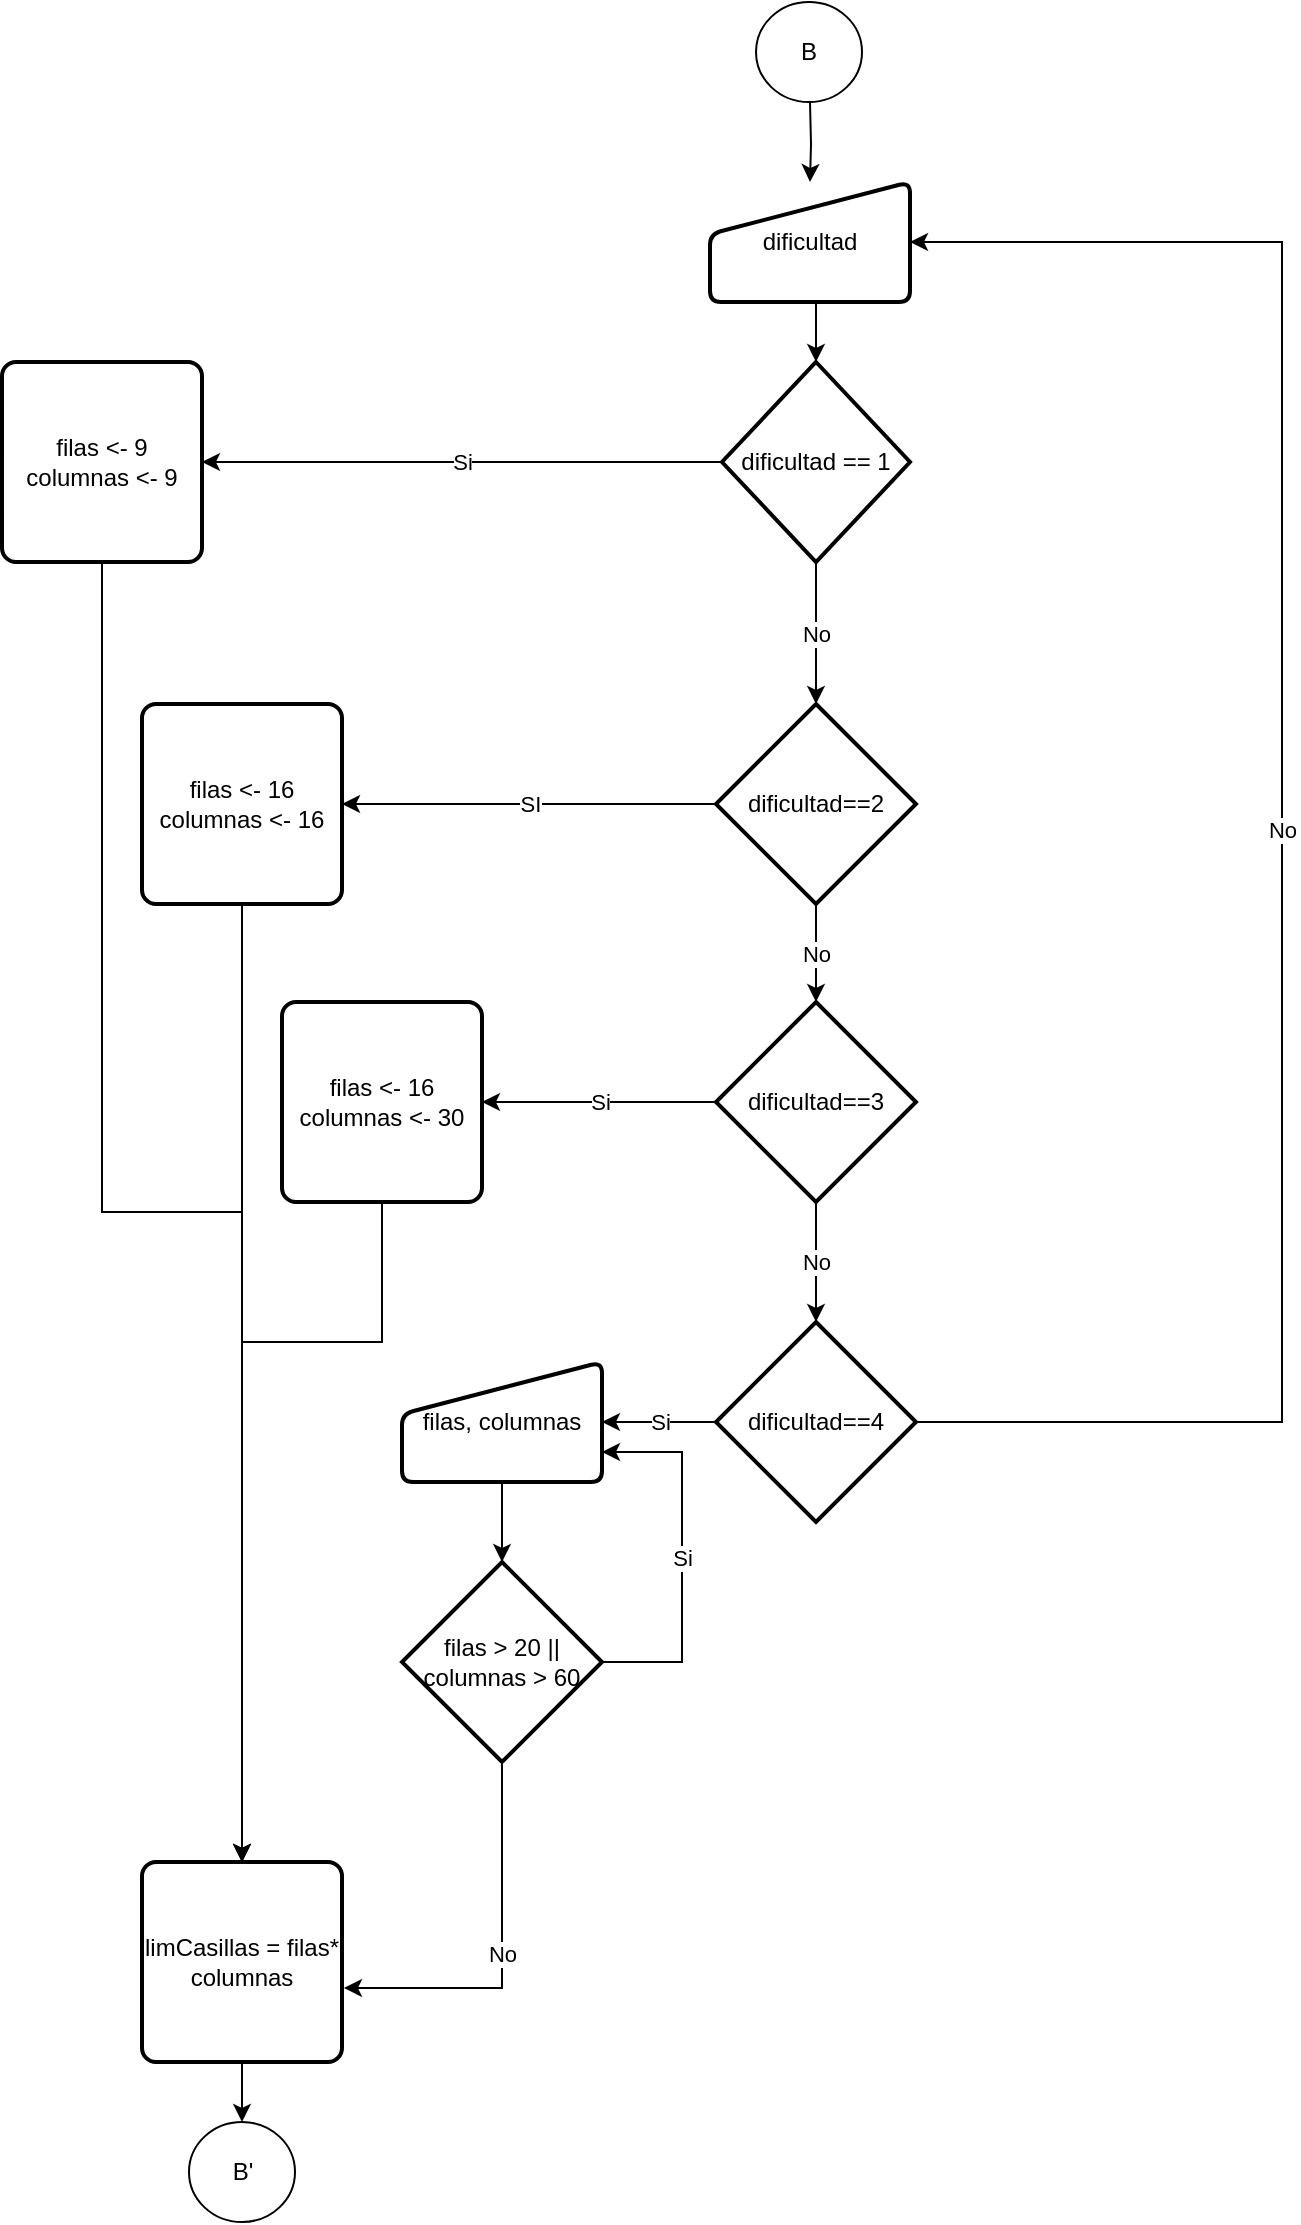 <mxfile version="14.6.10" type="device"><diagram id="Igkcwb_EZfZbR5xr2yGY" name="Página-1"><mxGraphModel dx="1422" dy="814" grid="1" gridSize="10" guides="1" tooltips="1" connect="1" arrows="1" fold="1" page="1" pageScale="1" pageWidth="827" pageHeight="1169" math="0" shadow="0"><root><mxCell id="0"/><mxCell id="1" parent="0"/><mxCell id="_ZcxGYaQ_hHHhd1uqzMs-3" style="edgeStyle=orthogonalEdgeStyle;rounded=0;orthogonalLoop=1;jettySize=auto;html=1;exitX=0.5;exitY=1;exitDx=0;exitDy=0;" parent="1" target="_ZcxGYaQ_hHHhd1uqzMs-2" edge="1"><mxGeometry relative="1" as="geometry"><mxPoint x="414" y="60" as="sourcePoint"/></mxGeometry></mxCell><mxCell id="_ZcxGYaQ_hHHhd1uqzMs-16" style="edgeStyle=orthogonalEdgeStyle;rounded=0;orthogonalLoop=1;jettySize=auto;html=1;exitX=0.5;exitY=1;exitDx=0;exitDy=0;entryX=0.5;entryY=0;entryDx=0;entryDy=0;entryPerimeter=0;" parent="1" source="_ZcxGYaQ_hHHhd1uqzMs-2" target="_ZcxGYaQ_hHHhd1uqzMs-4" edge="1"><mxGeometry relative="1" as="geometry"/></mxCell><mxCell id="_ZcxGYaQ_hHHhd1uqzMs-2" value="dificultad" style="html=1;strokeWidth=2;shape=manualInput;whiteSpace=wrap;rounded=1;size=26;arcSize=11;" parent="1" vertex="1"><mxGeometry x="364" y="100" width="100" height="60" as="geometry"/></mxCell><mxCell id="Y7JJqkImy00cbR_rN41Y-4" value="No" style="edgeStyle=orthogonalEdgeStyle;rounded=0;orthogonalLoop=1;jettySize=auto;html=1;entryX=0.5;entryY=0;entryDx=0;entryDy=0;entryPerimeter=0;" edge="1" parent="1" source="_ZcxGYaQ_hHHhd1uqzMs-4" target="Y7JJqkImy00cbR_rN41Y-3"><mxGeometry relative="1" as="geometry"/></mxCell><mxCell id="Y7JJqkImy00cbR_rN41Y-6" value="Si" style="edgeStyle=orthogonalEdgeStyle;rounded=0;orthogonalLoop=1;jettySize=auto;html=1;" edge="1" parent="1" source="_ZcxGYaQ_hHHhd1uqzMs-4" target="_ZcxGYaQ_hHHhd1uqzMs-6"><mxGeometry relative="1" as="geometry"/></mxCell><mxCell id="_ZcxGYaQ_hHHhd1uqzMs-4" value="dificultad == 1" style="strokeWidth=2;html=1;shape=mxgraph.flowchart.decision;whiteSpace=wrap;" parent="1" vertex="1"><mxGeometry x="370" y="190" width="94" height="100" as="geometry"/></mxCell><mxCell id="Y7JJqkImy00cbR_rN41Y-17" style="edgeStyle=orthogonalEdgeStyle;rounded=0;orthogonalLoop=1;jettySize=auto;html=1;entryX=0.5;entryY=0;entryDx=0;entryDy=0;" edge="1" parent="1" source="_ZcxGYaQ_hHHhd1uqzMs-6" target="_ZcxGYaQ_hHHhd1uqzMs-26"><mxGeometry relative="1" as="geometry"/></mxCell><mxCell id="_ZcxGYaQ_hHHhd1uqzMs-6" value="filas &amp;lt;- 9&lt;br&gt;columnas &amp;lt;- 9" style="rounded=1;whiteSpace=wrap;html=1;absoluteArcSize=1;arcSize=14;strokeWidth=2;" parent="1" vertex="1"><mxGeometry x="10" y="190" width="100" height="100" as="geometry"/></mxCell><mxCell id="Y7JJqkImy00cbR_rN41Y-18" style="edgeStyle=orthogonalEdgeStyle;rounded=0;orthogonalLoop=1;jettySize=auto;html=1;" edge="1" parent="1" source="_ZcxGYaQ_hHHhd1uqzMs-8"><mxGeometry relative="1" as="geometry"><mxPoint x="130" y="940" as="targetPoint"/></mxGeometry></mxCell><mxCell id="_ZcxGYaQ_hHHhd1uqzMs-8" value="filas &amp;lt;- 16&lt;br&gt;columnas &amp;lt;- 16" style="rounded=1;whiteSpace=wrap;html=1;absoluteArcSize=1;arcSize=14;strokeWidth=2;" parent="1" vertex="1"><mxGeometry x="80" y="361" width="100" height="100" as="geometry"/></mxCell><mxCell id="_ZcxGYaQ_hHHhd1uqzMs-12" style="edgeStyle=orthogonalEdgeStyle;rounded=0;orthogonalLoop=1;jettySize=auto;html=1;exitX=0.5;exitY=1;exitDx=0;exitDy=0;entryX=0.5;entryY=0;entryDx=0;entryDy=0;entryPerimeter=0;" parent="1" source="_ZcxGYaQ_hHHhd1uqzMs-10" target="_ZcxGYaQ_hHHhd1uqzMs-11" edge="1"><mxGeometry relative="1" as="geometry"/></mxCell><mxCell id="Y7JJqkImy00cbR_rN41Y-14" value="Si" style="edgeStyle=orthogonalEdgeStyle;rounded=0;orthogonalLoop=1;jettySize=auto;html=1;entryX=1;entryY=0.75;entryDx=0;entryDy=0;" edge="1" parent="1" source="_ZcxGYaQ_hHHhd1uqzMs-11" target="_ZcxGYaQ_hHHhd1uqzMs-10"><mxGeometry relative="1" as="geometry"><mxPoint x="340" y="730" as="targetPoint"/><Array as="points"><mxPoint x="350" y="840"/><mxPoint x="350" y="735"/></Array></mxGeometry></mxCell><mxCell id="Y7JJqkImy00cbR_rN41Y-16" value="No" style="edgeStyle=orthogonalEdgeStyle;rounded=0;orthogonalLoop=1;jettySize=auto;html=1;entryX=1.01;entryY=0.63;entryDx=0;entryDy=0;entryPerimeter=0;" edge="1" parent="1" source="_ZcxGYaQ_hHHhd1uqzMs-11" target="_ZcxGYaQ_hHHhd1uqzMs-26"><mxGeometry relative="1" as="geometry"><Array as="points"><mxPoint x="260" y="1003"/></Array></mxGeometry></mxCell><mxCell id="_ZcxGYaQ_hHHhd1uqzMs-11" value="filas &amp;gt; 20 || columnas &amp;gt; 60" style="strokeWidth=2;html=1;shape=mxgraph.flowchart.decision;whiteSpace=wrap;" parent="1" vertex="1"><mxGeometry x="210" y="790" width="100" height="100" as="geometry"/></mxCell><mxCell id="Y7JJqkImy00cbR_rN41Y-19" style="edgeStyle=orthogonalEdgeStyle;rounded=0;orthogonalLoop=1;jettySize=auto;html=1;exitX=0.5;exitY=1;exitDx=0;exitDy=0;" edge="1" parent="1" source="_ZcxGYaQ_hHHhd1uqzMs-18"><mxGeometry relative="1" as="geometry"><mxPoint x="130" y="940" as="targetPoint"/><Array as="points"><mxPoint x="200" y="680"/><mxPoint x="130" y="680"/></Array></mxGeometry></mxCell><mxCell id="_ZcxGYaQ_hHHhd1uqzMs-18" value="filas &amp;lt;- 16&lt;br&gt;columnas &amp;lt;- 30" style="rounded=1;whiteSpace=wrap;html=1;absoluteArcSize=1;arcSize=14;strokeWidth=2;" parent="1" vertex="1"><mxGeometry x="150" y="510" width="100" height="100" as="geometry"/></mxCell><mxCell id="Y7JJqkImy00cbR_rN41Y-15" style="edgeStyle=orthogonalEdgeStyle;rounded=0;orthogonalLoop=1;jettySize=auto;html=1;entryX=0.5;entryY=0;entryDx=0;entryDy=0;" edge="1" parent="1" source="_ZcxGYaQ_hHHhd1uqzMs-26" target="Y7JJqkImy00cbR_rN41Y-2"><mxGeometry relative="1" as="geometry"/></mxCell><mxCell id="_ZcxGYaQ_hHHhd1uqzMs-26" value="limCasillas = filas* columnas" style="rounded=1;whiteSpace=wrap;html=1;absoluteArcSize=1;arcSize=14;strokeWidth=2;" parent="1" vertex="1"><mxGeometry x="80" y="940" width="100" height="100" as="geometry"/></mxCell><mxCell id="Y7JJqkImy00cbR_rN41Y-1" value="B" style="ellipse;whiteSpace=wrap;html=1;" vertex="1" parent="1"><mxGeometry x="387" y="10" width="53" height="50" as="geometry"/></mxCell><mxCell id="Y7JJqkImy00cbR_rN41Y-2" value="B'" style="ellipse;whiteSpace=wrap;html=1;" vertex="1" parent="1"><mxGeometry x="103.5" y="1070" width="53" height="50" as="geometry"/></mxCell><mxCell id="Y7JJqkImy00cbR_rN41Y-5" value="SI" style="edgeStyle=orthogonalEdgeStyle;rounded=0;orthogonalLoop=1;jettySize=auto;html=1;entryX=1;entryY=0.5;entryDx=0;entryDy=0;" edge="1" parent="1" source="Y7JJqkImy00cbR_rN41Y-3" target="_ZcxGYaQ_hHHhd1uqzMs-8"><mxGeometry relative="1" as="geometry"/></mxCell><mxCell id="Y7JJqkImy00cbR_rN41Y-8" value="No" style="edgeStyle=orthogonalEdgeStyle;rounded=0;orthogonalLoop=1;jettySize=auto;html=1;entryX=0.5;entryY=0;entryDx=0;entryDy=0;entryPerimeter=0;" edge="1" parent="1" source="Y7JJqkImy00cbR_rN41Y-3" target="Y7JJqkImy00cbR_rN41Y-7"><mxGeometry relative="1" as="geometry"/></mxCell><mxCell id="Y7JJqkImy00cbR_rN41Y-3" value="dificultad==2" style="strokeWidth=2;html=1;shape=mxgraph.flowchart.decision;whiteSpace=wrap;" vertex="1" parent="1"><mxGeometry x="367" y="361" width="100" height="100" as="geometry"/></mxCell><mxCell id="Y7JJqkImy00cbR_rN41Y-9" value="Si" style="edgeStyle=orthogonalEdgeStyle;rounded=0;orthogonalLoop=1;jettySize=auto;html=1;" edge="1" parent="1" source="Y7JJqkImy00cbR_rN41Y-7" target="_ZcxGYaQ_hHHhd1uqzMs-18"><mxGeometry relative="1" as="geometry"/></mxCell><mxCell id="Y7JJqkImy00cbR_rN41Y-11" value="No" style="edgeStyle=orthogonalEdgeStyle;rounded=0;orthogonalLoop=1;jettySize=auto;html=1;entryX=0.5;entryY=0;entryDx=0;entryDy=0;entryPerimeter=0;" edge="1" parent="1" source="Y7JJqkImy00cbR_rN41Y-7" target="Y7JJqkImy00cbR_rN41Y-10"><mxGeometry relative="1" as="geometry"/></mxCell><mxCell id="Y7JJqkImy00cbR_rN41Y-7" value="dificultad==3" style="strokeWidth=2;html=1;shape=mxgraph.flowchart.decision;whiteSpace=wrap;" vertex="1" parent="1"><mxGeometry x="367" y="510" width="100" height="100" as="geometry"/></mxCell><mxCell id="Y7JJqkImy00cbR_rN41Y-12" value="Si" style="edgeStyle=orthogonalEdgeStyle;rounded=0;orthogonalLoop=1;jettySize=auto;html=1;" edge="1" parent="1" source="Y7JJqkImy00cbR_rN41Y-10" target="_ZcxGYaQ_hHHhd1uqzMs-10"><mxGeometry relative="1" as="geometry"/></mxCell><mxCell id="Y7JJqkImy00cbR_rN41Y-20" value="No" style="edgeStyle=orthogonalEdgeStyle;rounded=0;orthogonalLoop=1;jettySize=auto;html=1;entryX=1;entryY=0.5;entryDx=0;entryDy=0;" edge="1" parent="1" source="Y7JJqkImy00cbR_rN41Y-10" target="_ZcxGYaQ_hHHhd1uqzMs-2"><mxGeometry relative="1" as="geometry"><Array as="points"><mxPoint x="650" y="720"/><mxPoint x="650" y="130"/></Array></mxGeometry></mxCell><mxCell id="Y7JJqkImy00cbR_rN41Y-10" value="dificultad==4" style="strokeWidth=2;html=1;shape=mxgraph.flowchart.decision;whiteSpace=wrap;" vertex="1" parent="1"><mxGeometry x="367" y="670" width="100" height="100" as="geometry"/></mxCell><mxCell id="_ZcxGYaQ_hHHhd1uqzMs-10" value="filas, columnas" style="html=1;strokeWidth=2;shape=manualInput;whiteSpace=wrap;rounded=1;size=26;arcSize=11;" parent="1" vertex="1"><mxGeometry x="210" y="690" width="100" height="60" as="geometry"/></mxCell></root></mxGraphModel></diagram></mxfile>